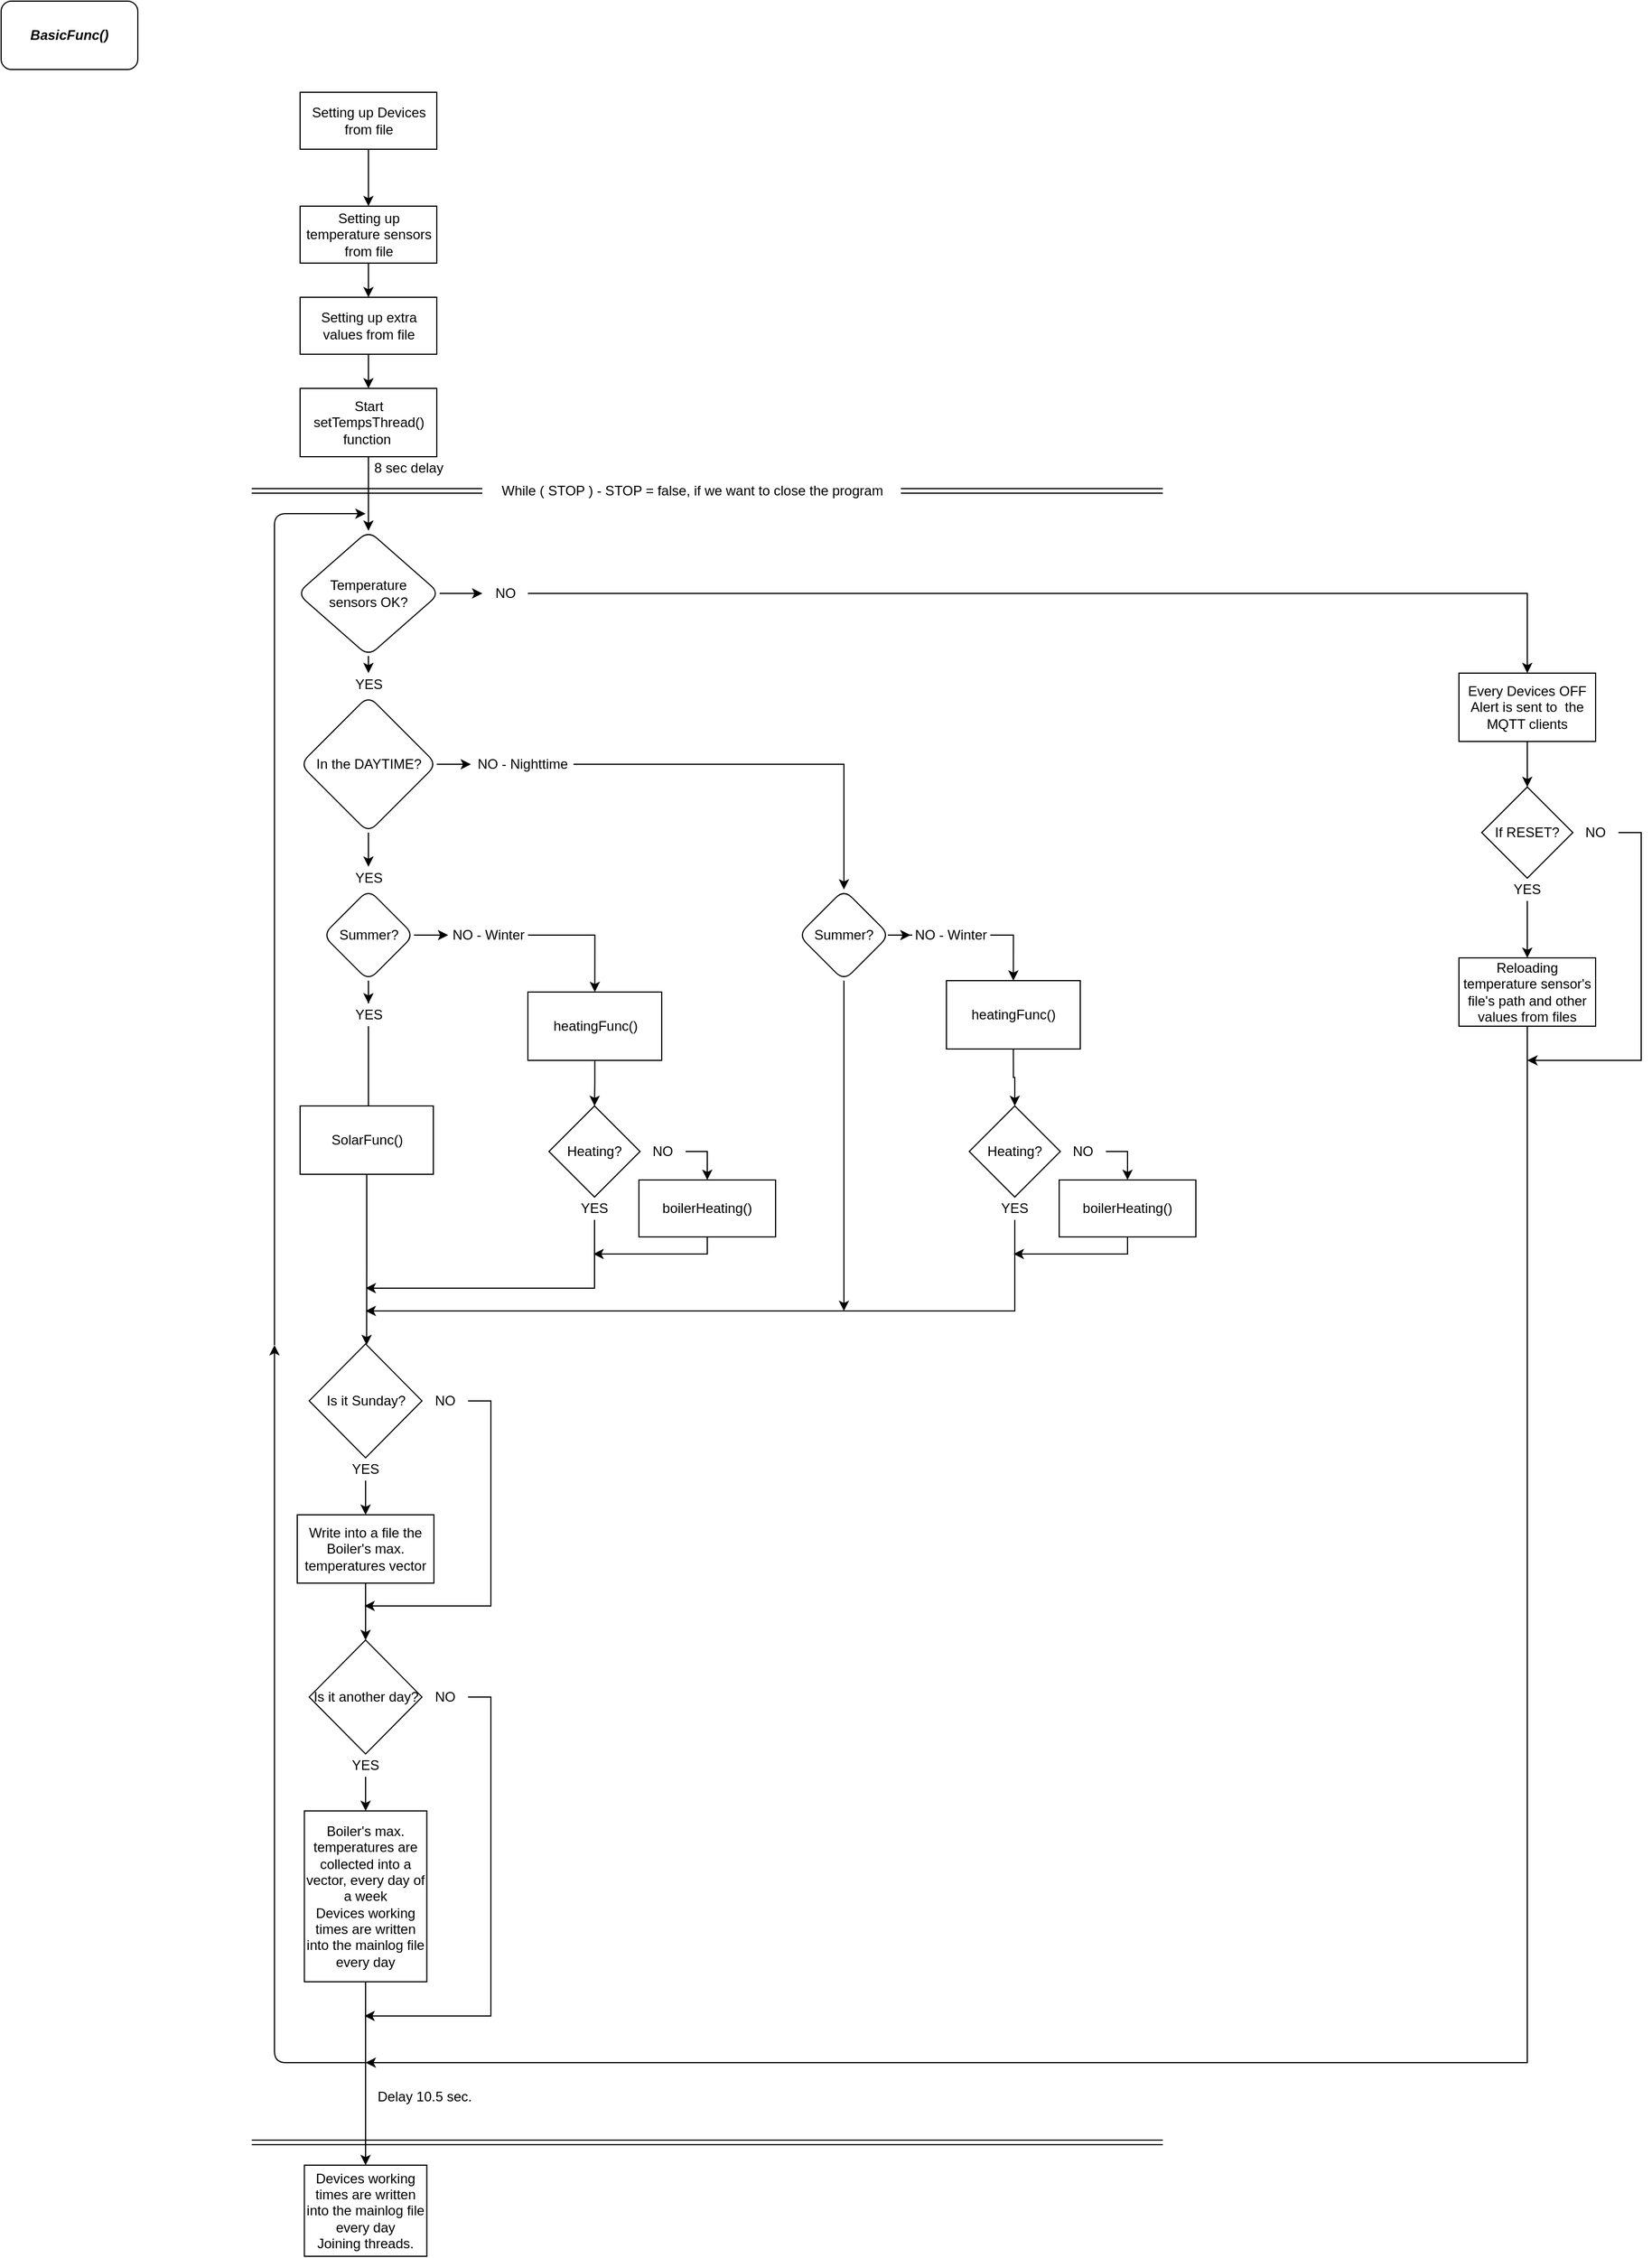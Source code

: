 <mxfile version="12.4.3" type="device" pages="1"><diagram id="6a731a19-8d31-9384-78a2-239565b7b9f0" name="Page-1"><mxGraphModel dx="3413" dy="1617" grid="1" gridSize="10" guides="1" tooltips="1" connect="1" arrows="1" fold="1" page="1" pageScale="1" pageWidth="1654" pageHeight="2336" background="#ffffff" math="0" shadow="0"><root><mxCell id="0"/><mxCell id="1" parent="0"/><mxCell id="8BTxaCvQtzX8EKgqzbPY-55" value="BasicFunc()" style="rounded=1;whiteSpace=wrap;html=1;fontStyle=3" parent="1" vertex="1"><mxGeometry width="120" height="60" as="geometry"/></mxCell><mxCell id="8BTxaCvQtzX8EKgqzbPY-60" style="edgeStyle=orthogonalEdgeStyle;rounded=0;orthogonalLoop=1;jettySize=auto;html=1;exitX=0.5;exitY=1;exitDx=0;exitDy=0;" parent="1" source="8BTxaCvQtzX8EKgqzbPY-56" edge="1"><mxGeometry relative="1" as="geometry"><mxPoint x="322.5" y="180" as="targetPoint"/></mxGeometry></mxCell><mxCell id="8BTxaCvQtzX8EKgqzbPY-56" value="Setting up Devices from file" style="rounded=0;whiteSpace=wrap;html=1;" parent="1" vertex="1"><mxGeometry x="262.5" y="80" width="120" height="50" as="geometry"/></mxCell><mxCell id="8BTxaCvQtzX8EKgqzbPY-62" style="edgeStyle=orthogonalEdgeStyle;rounded=0;orthogonalLoop=1;jettySize=auto;html=1;" parent="1" source="8BTxaCvQtzX8EKgqzbPY-61" edge="1"><mxGeometry relative="1" as="geometry"><mxPoint x="322.5" y="260" as="targetPoint"/></mxGeometry></mxCell><mxCell id="8BTxaCvQtzX8EKgqzbPY-61" value="Setting up temperature sensors from file" style="rounded=0;whiteSpace=wrap;html=1;" parent="1" vertex="1"><mxGeometry x="262.5" y="180" width="120" height="50" as="geometry"/></mxCell><mxCell id="8BTxaCvQtzX8EKgqzbPY-64" style="edgeStyle=orthogonalEdgeStyle;rounded=0;orthogonalLoop=1;jettySize=auto;html=1;" parent="1" source="8BTxaCvQtzX8EKgqzbPY-63" edge="1"><mxGeometry relative="1" as="geometry"><mxPoint x="322.5" y="340" as="targetPoint"/></mxGeometry></mxCell><mxCell id="8BTxaCvQtzX8EKgqzbPY-63" value="Setting up extra values from file" style="rounded=0;whiteSpace=wrap;html=1;" parent="1" vertex="1"><mxGeometry x="262.5" y="260" width="120" height="50" as="geometry"/></mxCell><mxCell id="8BTxaCvQtzX8EKgqzbPY-69" style="edgeStyle=orthogonalEdgeStyle;rounded=0;orthogonalLoop=1;jettySize=auto;html=1;entryX=0.5;entryY=0;entryDx=0;entryDy=0;" parent="1" source="8BTxaCvQtzX8EKgqzbPY-65" target="8BTxaCvQtzX8EKgqzbPY-83" edge="1"><mxGeometry relative="1" as="geometry"><mxPoint x="322.5" y="540" as="targetPoint"/></mxGeometry></mxCell><mxCell id="8BTxaCvQtzX8EKgqzbPY-65" value="Start setTempsThread() function&amp;nbsp;" style="rounded=0;whiteSpace=wrap;html=1;" parent="1" vertex="1"><mxGeometry x="262.5" y="340" width="120" height="60" as="geometry"/></mxCell><mxCell id="8BTxaCvQtzX8EKgqzbPY-68" value="8 sec delay" style="text;html=1;strokeColor=none;fillColor=none;align=center;verticalAlign=middle;whiteSpace=wrap;rounded=0;" parent="1" vertex="1"><mxGeometry x="322.5" y="400" width="70" height="20" as="geometry"/></mxCell><mxCell id="8BTxaCvQtzX8EKgqzbPY-71" value="" style="shape=link;html=1;" parent="1" source="8BTxaCvQtzX8EKgqzbPY-70" edge="1"><mxGeometry width="50" height="50" relative="1" as="geometry"><mxPoint x="260" y="430" as="sourcePoint"/><mxPoint x="1020" y="430" as="targetPoint"/></mxGeometry></mxCell><mxCell id="8BTxaCvQtzX8EKgqzbPY-97" style="edgeStyle=orthogonalEdgeStyle;rounded=0;orthogonalLoop=1;jettySize=auto;html=1;" parent="1" source="8BTxaCvQtzX8EKgqzbPY-76" target="8BTxaCvQtzX8EKgqzbPY-96" edge="1"><mxGeometry relative="1" as="geometry"/></mxCell><mxCell id="8BTxaCvQtzX8EKgqzbPY-102" value="" style="edgeStyle=orthogonalEdgeStyle;rounded=0;orthogonalLoop=1;jettySize=auto;html=1;" parent="1" source="8BTxaCvQtzX8EKgqzbPY-76" target="8BTxaCvQtzX8EKgqzbPY-103" edge="1"><mxGeometry relative="1" as="geometry"><mxPoint x="322.5" y="770" as="targetPoint"/></mxGeometry></mxCell><mxCell id="8BTxaCvQtzX8EKgqzbPY-76" value="In the DAYTIME?" style="rhombus;whiteSpace=wrap;html=1;rounded=1;" parent="1" vertex="1"><mxGeometry x="262.5" y="610" width="120" height="120" as="geometry"/></mxCell><mxCell id="8BTxaCvQtzX8EKgqzbPY-91" value="" style="edgeStyle=orthogonalEdgeStyle;rounded=0;orthogonalLoop=1;jettySize=auto;html=1;" parent="1" source="8BTxaCvQtzX8EKgqzbPY-83" target="8BTxaCvQtzX8EKgqzbPY-90" edge="1"><mxGeometry relative="1" as="geometry"/></mxCell><mxCell id="8BTxaCvQtzX8EKgqzbPY-119" style="edgeStyle=orthogonalEdgeStyle;rounded=0;orthogonalLoop=1;jettySize=auto;html=1;exitX=0.5;exitY=1;exitDx=0;exitDy=0;entryX=0.5;entryY=0;entryDx=0;entryDy=0;" parent="1" source="8BTxaCvQtzX8EKgqzbPY-83" target="8BTxaCvQtzX8EKgqzbPY-92" edge="1"><mxGeometry relative="1" as="geometry"/></mxCell><mxCell id="8BTxaCvQtzX8EKgqzbPY-83" value="Temperature &lt;br&gt;sensors OK?" style="rhombus;whiteSpace=wrap;html=1;rounded=1;" parent="1" vertex="1"><mxGeometry x="260" y="465" width="125" height="110" as="geometry"/></mxCell><mxCell id="aTkyP3sT8m5gsW6mdC6S-66" style="edgeStyle=orthogonalEdgeStyle;rounded=0;orthogonalLoop=1;jettySize=auto;html=1;exitX=1;exitY=0.5;exitDx=0;exitDy=0;entryX=0.5;entryY=0;entryDx=0;entryDy=0;" edge="1" parent="1" source="8BTxaCvQtzX8EKgqzbPY-90" target="aTkyP3sT8m5gsW6mdC6S-67"><mxGeometry relative="1" as="geometry"><mxPoint x="1340" y="580" as="targetPoint"/></mxGeometry></mxCell><mxCell id="8BTxaCvQtzX8EKgqzbPY-90" value="NO" style="text;html=1;strokeColor=none;fillColor=none;align=center;verticalAlign=middle;whiteSpace=wrap;rounded=0;" parent="1" vertex="1"><mxGeometry x="422.5" y="510" width="40" height="20" as="geometry"/></mxCell><mxCell id="8BTxaCvQtzX8EKgqzbPY-92" value="YES" style="text;html=1;strokeColor=none;fillColor=none;align=center;verticalAlign=middle;whiteSpace=wrap;rounded=0;" parent="1" vertex="1"><mxGeometry x="302.5" y="590" width="40" height="20" as="geometry"/></mxCell><mxCell id="8BTxaCvQtzX8EKgqzbPY-100" style="edgeStyle=orthogonalEdgeStyle;rounded=0;orthogonalLoop=1;jettySize=auto;html=1;entryX=0.5;entryY=0;entryDx=0;entryDy=0;" parent="1" source="8BTxaCvQtzX8EKgqzbPY-96" edge="1" target="aTkyP3sT8m5gsW6mdC6S-10"><mxGeometry relative="1" as="geometry"><mxPoint x="800" y="1050" as="targetPoint"/><Array as="points"><mxPoint x="740" y="670"/></Array></mxGeometry></mxCell><mxCell id="8BTxaCvQtzX8EKgqzbPY-96" value="NO - Nighttime" style="text;html=1;strokeColor=none;fillColor=none;align=center;verticalAlign=middle;whiteSpace=wrap;rounded=0;" parent="1" vertex="1"><mxGeometry x="412.5" y="660" width="90" height="20" as="geometry"/></mxCell><mxCell id="8BTxaCvQtzX8EKgqzbPY-103" value="YES" style="text;html=1;strokeColor=none;fillColor=none;align=center;verticalAlign=middle;whiteSpace=wrap;rounded=0;" parent="1" vertex="1"><mxGeometry x="302.5" y="760" width="40" height="20" as="geometry"/></mxCell><mxCell id="8BTxaCvQtzX8EKgqzbPY-108" style="edgeStyle=orthogonalEdgeStyle;rounded=0;orthogonalLoop=1;jettySize=auto;html=1;" parent="1" source="8BTxaCvQtzX8EKgqzbPY-107" target="8BTxaCvQtzX8EKgqzbPY-109" edge="1"><mxGeometry relative="1" as="geometry"><mxPoint x="402.5" y="780" as="targetPoint"/></mxGeometry></mxCell><mxCell id="8BTxaCvQtzX8EKgqzbPY-110" style="edgeStyle=orthogonalEdgeStyle;rounded=0;orthogonalLoop=1;jettySize=auto;html=1;" parent="1" source="8BTxaCvQtzX8EKgqzbPY-107" target="8BTxaCvQtzX8EKgqzbPY-111" edge="1"><mxGeometry relative="1" as="geometry"><mxPoint x="322.5" y="840" as="targetPoint"/></mxGeometry></mxCell><mxCell id="8BTxaCvQtzX8EKgqzbPY-107" value="Summer?" style="rhombus;whiteSpace=wrap;html=1;rounded=1;" parent="1" vertex="1"><mxGeometry x="282.5" y="780" width="80" height="80" as="geometry"/></mxCell><mxCell id="aTkyP3sT8m5gsW6mdC6S-7" value="" style="edgeStyle=orthogonalEdgeStyle;rounded=0;orthogonalLoop=1;jettySize=auto;html=1;entryX=0.5;entryY=0;entryDx=0;entryDy=0;exitX=1;exitY=0.5;exitDx=0;exitDy=0;" edge="1" parent="1" source="8BTxaCvQtzX8EKgqzbPY-109" target="aTkyP3sT8m5gsW6mdC6S-5"><mxGeometry relative="1" as="geometry"><mxPoint x="542.5" y="820" as="targetPoint"/></mxGeometry></mxCell><mxCell id="8BTxaCvQtzX8EKgqzbPY-109" value="NO - Winter" style="text;html=1;strokeColor=none;fillColor=none;align=center;verticalAlign=middle;whiteSpace=wrap;rounded=0;" parent="1" vertex="1"><mxGeometry x="392.5" y="810" width="70" height="20" as="geometry"/></mxCell><mxCell id="aTkyP3sT8m5gsW6mdC6S-2" value="" style="edgeStyle=orthogonalEdgeStyle;rounded=0;orthogonalLoop=1;jettySize=auto;html=1;" edge="1" parent="1" source="8BTxaCvQtzX8EKgqzbPY-111"><mxGeometry relative="1" as="geometry"><mxPoint x="322.5" y="981" as="targetPoint"/></mxGeometry></mxCell><mxCell id="8BTxaCvQtzX8EKgqzbPY-111" value="YES" style="text;html=1;strokeColor=none;fillColor=none;align=center;verticalAlign=middle;whiteSpace=wrap;rounded=0;" parent="1" vertex="1"><mxGeometry x="302.5" y="880" width="40" height="20" as="geometry"/></mxCell><mxCell id="8BTxaCvQtzX8EKgqzbPY-70" value="While ( STOP ) - STOP = false, if we want to close the program" style="text;html=1;strokeColor=none;fillColor=none;align=center;verticalAlign=middle;whiteSpace=wrap;rounded=0;" parent="1" vertex="1"><mxGeometry x="422.5" y="420" width="367.5" height="20" as="geometry"/></mxCell><mxCell id="8BTxaCvQtzX8EKgqzbPY-120" value="" style="shape=link;html=1;" parent="1" target="8BTxaCvQtzX8EKgqzbPY-70" edge="1"><mxGeometry width="50" height="50" relative="1" as="geometry"><mxPoint x="220" y="430" as="sourcePoint"/><mxPoint x="940" y="430" as="targetPoint"/></mxGeometry></mxCell><mxCell id="aTkyP3sT8m5gsW6mdC6S-65" style="edgeStyle=orthogonalEdgeStyle;rounded=0;orthogonalLoop=1;jettySize=auto;html=1;exitX=0.5;exitY=1;exitDx=0;exitDy=0;" edge="1" parent="1" source="aTkyP3sT8m5gsW6mdC6S-3"><mxGeometry relative="1" as="geometry"><mxPoint x="320.882" y="1180" as="targetPoint"/></mxGeometry></mxCell><mxCell id="aTkyP3sT8m5gsW6mdC6S-3" value="SolarFunc()" style="rounded=0;whiteSpace=wrap;html=1;" vertex="1" parent="1"><mxGeometry x="262.5" y="970" width="117" height="60" as="geometry"/></mxCell><mxCell id="aTkyP3sT8m5gsW6mdC6S-19" value="" style="edgeStyle=orthogonalEdgeStyle;rounded=0;orthogonalLoop=1;jettySize=auto;html=1;entryX=0.5;entryY=0;entryDx=0;entryDy=0;" edge="1" parent="1" source="aTkyP3sT8m5gsW6mdC6S-5" target="aTkyP3sT8m5gsW6mdC6S-20"><mxGeometry relative="1" as="geometry"><mxPoint x="521.25" y="990" as="targetPoint"/></mxGeometry></mxCell><mxCell id="aTkyP3sT8m5gsW6mdC6S-5" value="heatingFunc()" style="rounded=0;whiteSpace=wrap;html=1;" vertex="1" parent="1"><mxGeometry x="462.5" y="870" width="117.5" height="60" as="geometry"/></mxCell><mxCell id="aTkyP3sT8m5gsW6mdC6S-8" style="edgeStyle=orthogonalEdgeStyle;rounded=0;orthogonalLoop=1;jettySize=auto;html=1;" edge="1" parent="1" source="aTkyP3sT8m5gsW6mdC6S-10" target="aTkyP3sT8m5gsW6mdC6S-12"><mxGeometry relative="1" as="geometry"><mxPoint x="960" y="780" as="targetPoint"/></mxGeometry></mxCell><mxCell id="aTkyP3sT8m5gsW6mdC6S-42" style="edgeStyle=orthogonalEdgeStyle;rounded=0;orthogonalLoop=1;jettySize=auto;html=1;exitX=0.5;exitY=1;exitDx=0;exitDy=0;" edge="1" parent="1" source="aTkyP3sT8m5gsW6mdC6S-10"><mxGeometry relative="1" as="geometry"><mxPoint x="740" y="1150" as="targetPoint"/></mxGeometry></mxCell><mxCell id="aTkyP3sT8m5gsW6mdC6S-10" value="Summer?" style="rhombus;whiteSpace=wrap;html=1;rounded=1;" vertex="1" parent="1"><mxGeometry x="700" y="780" width="80" height="80" as="geometry"/></mxCell><mxCell id="aTkyP3sT8m5gsW6mdC6S-11" value="" style="edgeStyle=orthogonalEdgeStyle;rounded=0;orthogonalLoop=1;jettySize=auto;html=1;entryX=0.5;entryY=0;entryDx=0;entryDy=0;exitX=1;exitY=0.5;exitDx=0;exitDy=0;" edge="1" parent="1" source="aTkyP3sT8m5gsW6mdC6S-12" target="aTkyP3sT8m5gsW6mdC6S-16"><mxGeometry relative="1" as="geometry"><mxPoint x="948.5" y="820" as="targetPoint"/></mxGeometry></mxCell><mxCell id="aTkyP3sT8m5gsW6mdC6S-12" value="NO - Winter" style="text;html=1;strokeColor=none;fillColor=none;align=center;verticalAlign=middle;whiteSpace=wrap;rounded=0;" vertex="1" parent="1"><mxGeometry x="798.5" y="810" width="70" height="20" as="geometry"/></mxCell><mxCell id="aTkyP3sT8m5gsW6mdC6S-39" style="edgeStyle=orthogonalEdgeStyle;rounded=0;orthogonalLoop=1;jettySize=auto;html=1;exitX=0.5;exitY=1;exitDx=0;exitDy=0;entryX=0.5;entryY=0;entryDx=0;entryDy=0;" edge="1" parent="1" source="aTkyP3sT8m5gsW6mdC6S-16" target="aTkyP3sT8m5gsW6mdC6S-32"><mxGeometry relative="1" as="geometry"/></mxCell><mxCell id="aTkyP3sT8m5gsW6mdC6S-16" value="heatingFunc()" style="rounded=0;whiteSpace=wrap;html=1;" vertex="1" parent="1"><mxGeometry x="830" y="860" width="117.5" height="60" as="geometry"/></mxCell><mxCell id="aTkyP3sT8m5gsW6mdC6S-20" value="Heating?" style="rhombus;whiteSpace=wrap;html=1;" vertex="1" parent="1"><mxGeometry x="481" y="970" width="80" height="80" as="geometry"/></mxCell><mxCell id="aTkyP3sT8m5gsW6mdC6S-24" style="edgeStyle=orthogonalEdgeStyle;rounded=0;orthogonalLoop=1;jettySize=auto;html=1;exitX=0.5;exitY=1;exitDx=0;exitDy=0;" edge="1" parent="1" source="aTkyP3sT8m5gsW6mdC6S-21"><mxGeometry relative="1" as="geometry"><mxPoint x="320" y="1130" as="targetPoint"/><Array as="points"><mxPoint x="521" y="1130"/><mxPoint x="320" y="1130"/></Array></mxGeometry></mxCell><mxCell id="aTkyP3sT8m5gsW6mdC6S-21" value="YES" style="text;html=1;strokeColor=none;fillColor=none;align=center;verticalAlign=middle;whiteSpace=wrap;rounded=0;" vertex="1" parent="1"><mxGeometry x="501" y="1050" width="40" height="20" as="geometry"/></mxCell><mxCell id="aTkyP3sT8m5gsW6mdC6S-23" style="edgeStyle=orthogonalEdgeStyle;rounded=0;orthogonalLoop=1;jettySize=auto;html=1;exitX=1;exitY=0.5;exitDx=0;exitDy=0;entryX=0.5;entryY=0;entryDx=0;entryDy=0;" edge="1" parent="1" source="aTkyP3sT8m5gsW6mdC6S-22" target="aTkyP3sT8m5gsW6mdC6S-25"><mxGeometry relative="1" as="geometry"><mxPoint x="620" y="1150" as="targetPoint"/></mxGeometry></mxCell><mxCell id="aTkyP3sT8m5gsW6mdC6S-22" value="NO" style="text;html=1;strokeColor=none;fillColor=none;align=center;verticalAlign=middle;whiteSpace=wrap;rounded=0;" vertex="1" parent="1"><mxGeometry x="561" y="1000" width="40" height="20" as="geometry"/></mxCell><mxCell id="aTkyP3sT8m5gsW6mdC6S-31" style="edgeStyle=orthogonalEdgeStyle;rounded=0;orthogonalLoop=1;jettySize=auto;html=1;exitX=0.5;exitY=1;exitDx=0;exitDy=0;" edge="1" parent="1" source="aTkyP3sT8m5gsW6mdC6S-25"><mxGeometry relative="1" as="geometry"><mxPoint x="520" y="1100" as="targetPoint"/><Array as="points"><mxPoint x="620" y="1100"/><mxPoint x="520" y="1100"/></Array></mxGeometry></mxCell><mxCell id="aTkyP3sT8m5gsW6mdC6S-25" value="boilerHeating()" style="rounded=0;whiteSpace=wrap;html=1;" vertex="1" parent="1"><mxGeometry x="560" y="1035" width="120" height="50" as="geometry"/></mxCell><mxCell id="aTkyP3sT8m5gsW6mdC6S-32" value="Heating?" style="rhombus;whiteSpace=wrap;html=1;" vertex="1" parent="1"><mxGeometry x="850" y="970" width="80" height="80" as="geometry"/></mxCell><mxCell id="aTkyP3sT8m5gsW6mdC6S-33" style="edgeStyle=orthogonalEdgeStyle;rounded=0;orthogonalLoop=1;jettySize=auto;html=1;exitX=0.5;exitY=1;exitDx=0;exitDy=0;" edge="1" parent="1" source="aTkyP3sT8m5gsW6mdC6S-34"><mxGeometry relative="1" as="geometry"><mxPoint x="320" y="1150" as="targetPoint"/><Array as="points"><mxPoint x="890" y="1150"/></Array></mxGeometry></mxCell><mxCell id="aTkyP3sT8m5gsW6mdC6S-34" value="YES" style="text;html=1;strokeColor=none;fillColor=none;align=center;verticalAlign=middle;whiteSpace=wrap;rounded=0;" vertex="1" parent="1"><mxGeometry x="870" y="1050" width="40" height="20" as="geometry"/></mxCell><mxCell id="aTkyP3sT8m5gsW6mdC6S-35" style="edgeStyle=orthogonalEdgeStyle;rounded=0;orthogonalLoop=1;jettySize=auto;html=1;exitX=1;exitY=0.5;exitDx=0;exitDy=0;entryX=0.5;entryY=0;entryDx=0;entryDy=0;" edge="1" parent="1" source="aTkyP3sT8m5gsW6mdC6S-36" target="aTkyP3sT8m5gsW6mdC6S-38"><mxGeometry relative="1" as="geometry"><mxPoint x="989" y="1150" as="targetPoint"/></mxGeometry></mxCell><mxCell id="aTkyP3sT8m5gsW6mdC6S-36" value="NO" style="text;html=1;strokeColor=none;fillColor=none;align=center;verticalAlign=middle;whiteSpace=wrap;rounded=0;" vertex="1" parent="1"><mxGeometry x="930" y="1000" width="40" height="20" as="geometry"/></mxCell><mxCell id="aTkyP3sT8m5gsW6mdC6S-37" style="edgeStyle=orthogonalEdgeStyle;rounded=0;orthogonalLoop=1;jettySize=auto;html=1;exitX=0.5;exitY=1;exitDx=0;exitDy=0;" edge="1" parent="1" source="aTkyP3sT8m5gsW6mdC6S-38"><mxGeometry relative="1" as="geometry"><mxPoint x="889" y="1100" as="targetPoint"/><Array as="points"><mxPoint x="989" y="1100"/><mxPoint x="889" y="1100"/></Array></mxGeometry></mxCell><mxCell id="aTkyP3sT8m5gsW6mdC6S-38" value="boilerHeating()" style="rounded=0;whiteSpace=wrap;html=1;" vertex="1" parent="1"><mxGeometry x="929" y="1035" width="120" height="50" as="geometry"/></mxCell><mxCell id="aTkyP3sT8m5gsW6mdC6S-43" value="Is it Sunday?" style="rhombus;whiteSpace=wrap;html=1;" vertex="1" parent="1"><mxGeometry x="270.5" y="1178.96" width="99" height="100" as="geometry"/></mxCell><mxCell id="aTkyP3sT8m5gsW6mdC6S-46" style="edgeStyle=orthogonalEdgeStyle;rounded=0;orthogonalLoop=1;jettySize=auto;html=1;exitX=1;exitY=0.5;exitDx=0;exitDy=0;" edge="1" parent="1" source="aTkyP3sT8m5gsW6mdC6S-44"><mxGeometry relative="1" as="geometry"><mxPoint x="319" y="1408.96" as="targetPoint"/><Array as="points"><mxPoint x="430" y="1228.96"/><mxPoint x="430" y="1408.96"/></Array></mxGeometry></mxCell><mxCell id="aTkyP3sT8m5gsW6mdC6S-44" value="NO" style="text;html=1;strokeColor=none;fillColor=none;align=center;verticalAlign=middle;whiteSpace=wrap;rounded=0;" vertex="1" parent="1"><mxGeometry x="370" y="1218.96" width="40" height="20" as="geometry"/></mxCell><mxCell id="aTkyP3sT8m5gsW6mdC6S-62" value="" style="edgeStyle=orthogonalEdgeStyle;rounded=0;orthogonalLoop=1;jettySize=auto;html=1;" edge="1" parent="1" source="aTkyP3sT8m5gsW6mdC6S-45" target="aTkyP3sT8m5gsW6mdC6S-48"><mxGeometry relative="1" as="geometry"/></mxCell><mxCell id="aTkyP3sT8m5gsW6mdC6S-45" value="YES" style="text;html=1;strokeColor=none;fillColor=none;align=center;verticalAlign=middle;whiteSpace=wrap;rounded=0;" vertex="1" parent="1"><mxGeometry x="300" y="1278.96" width="40" height="20" as="geometry"/></mxCell><mxCell id="aTkyP3sT8m5gsW6mdC6S-63" value="" style="edgeStyle=orthogonalEdgeStyle;rounded=0;orthogonalLoop=1;jettySize=auto;html=1;" edge="1" parent="1" source="aTkyP3sT8m5gsW6mdC6S-48" target="aTkyP3sT8m5gsW6mdC6S-52"><mxGeometry relative="1" as="geometry"/></mxCell><mxCell id="aTkyP3sT8m5gsW6mdC6S-48" value="Write into a file the Boiler's max. temperatures vector" style="rounded=0;whiteSpace=wrap;html=1;" vertex="1" parent="1"><mxGeometry x="260" y="1328.96" width="120" height="60" as="geometry"/></mxCell><mxCell id="aTkyP3sT8m5gsW6mdC6S-52" value="Is it another day?" style="rhombus;whiteSpace=wrap;html=1;" vertex="1" parent="1"><mxGeometry x="270.5" y="1438.96" width="99" height="100" as="geometry"/></mxCell><mxCell id="aTkyP3sT8m5gsW6mdC6S-53" style="edgeStyle=orthogonalEdgeStyle;rounded=0;orthogonalLoop=1;jettySize=auto;html=1;exitX=1;exitY=0.5;exitDx=0;exitDy=0;" edge="1" parent="1" source="aTkyP3sT8m5gsW6mdC6S-54"><mxGeometry relative="1" as="geometry"><mxPoint x="319" y="1768.96" as="targetPoint"/><Array as="points"><mxPoint x="430" y="1488.96"/><mxPoint x="430" y="1768.96"/></Array></mxGeometry></mxCell><mxCell id="aTkyP3sT8m5gsW6mdC6S-54" value="NO" style="text;html=1;strokeColor=none;fillColor=none;align=center;verticalAlign=middle;whiteSpace=wrap;rounded=0;" vertex="1" parent="1"><mxGeometry x="370" y="1478.96" width="40" height="20" as="geometry"/></mxCell><mxCell id="aTkyP3sT8m5gsW6mdC6S-64" value="" style="edgeStyle=orthogonalEdgeStyle;rounded=0;orthogonalLoop=1;jettySize=auto;html=1;" edge="1" parent="1" source="aTkyP3sT8m5gsW6mdC6S-56" target="aTkyP3sT8m5gsW6mdC6S-59"><mxGeometry relative="1" as="geometry"/></mxCell><mxCell id="aTkyP3sT8m5gsW6mdC6S-56" value="YES" style="text;html=1;strokeColor=none;fillColor=none;align=center;verticalAlign=middle;whiteSpace=wrap;rounded=0;" vertex="1" parent="1"><mxGeometry x="300" y="1538.96" width="40" height="20" as="geometry"/></mxCell><mxCell id="aTkyP3sT8m5gsW6mdC6S-83" style="edgeStyle=orthogonalEdgeStyle;rounded=0;orthogonalLoop=1;jettySize=auto;html=1;exitX=0.5;exitY=1;exitDx=0;exitDy=0;" edge="1" parent="1" source="aTkyP3sT8m5gsW6mdC6S-59"><mxGeometry relative="1" as="geometry"><mxPoint x="320" y="1900" as="targetPoint"/></mxGeometry></mxCell><mxCell id="aTkyP3sT8m5gsW6mdC6S-59" value="Boiler's max. temperatures are collected into a vector, every day of a week&lt;br&gt;Devices working times are written into the mainlog file every day" style="rounded=0;whiteSpace=wrap;html=1;" vertex="1" parent="1"><mxGeometry x="266.25" y="1588.96" width="107.5" height="150" as="geometry"/></mxCell><mxCell id="aTkyP3sT8m5gsW6mdC6S-72" value="" style="edgeStyle=orthogonalEdgeStyle;rounded=0;orthogonalLoop=1;jettySize=auto;html=1;" edge="1" parent="1" source="aTkyP3sT8m5gsW6mdC6S-67" target="aTkyP3sT8m5gsW6mdC6S-71"><mxGeometry relative="1" as="geometry"/></mxCell><mxCell id="aTkyP3sT8m5gsW6mdC6S-67" value="Every Devices OFF&lt;br&gt;Alert is sent to&amp;nbsp; the MQTT clients" style="rounded=0;whiteSpace=wrap;html=1;" vertex="1" parent="1"><mxGeometry x="1280" y="590" width="120" height="60" as="geometry"/></mxCell><mxCell id="aTkyP3sT8m5gsW6mdC6S-71" value="If RESET?" style="rhombus;whiteSpace=wrap;html=1;" vertex="1" parent="1"><mxGeometry x="1300" y="690" width="80" height="80" as="geometry"/></mxCell><mxCell id="aTkyP3sT8m5gsW6mdC6S-82" style="edgeStyle=orthogonalEdgeStyle;rounded=0;orthogonalLoop=1;jettySize=auto;html=1;exitX=1;exitY=0.5;exitDx=0;exitDy=0;" edge="1" parent="1" source="aTkyP3sT8m5gsW6mdC6S-74"><mxGeometry relative="1" as="geometry"><mxPoint x="1340" y="930" as="targetPoint"/><Array as="points"><mxPoint x="1440" y="730"/><mxPoint x="1440" y="930"/></Array></mxGeometry></mxCell><mxCell id="aTkyP3sT8m5gsW6mdC6S-74" value="NO" style="text;html=1;strokeColor=none;fillColor=none;align=center;verticalAlign=middle;whiteSpace=wrap;rounded=0;" vertex="1" parent="1"><mxGeometry x="1380" y="720" width="40" height="20" as="geometry"/></mxCell><mxCell id="aTkyP3sT8m5gsW6mdC6S-79" value="" style="edgeStyle=orthogonalEdgeStyle;rounded=0;orthogonalLoop=1;jettySize=auto;html=1;" edge="1" parent="1" source="aTkyP3sT8m5gsW6mdC6S-77"><mxGeometry relative="1" as="geometry"><mxPoint x="1340" y="840" as="targetPoint"/></mxGeometry></mxCell><mxCell id="aTkyP3sT8m5gsW6mdC6S-77" value="YES" style="text;html=1;strokeColor=none;fillColor=none;align=center;verticalAlign=middle;whiteSpace=wrap;rounded=0;" vertex="1" parent="1"><mxGeometry x="1320" y="770" width="40" height="20" as="geometry"/></mxCell><mxCell id="aTkyP3sT8m5gsW6mdC6S-81" style="edgeStyle=orthogonalEdgeStyle;rounded=0;orthogonalLoop=1;jettySize=auto;html=1;exitX=0.5;exitY=1;exitDx=0;exitDy=0;" edge="1" parent="1" source="aTkyP3sT8m5gsW6mdC6S-80"><mxGeometry relative="1" as="geometry"><mxPoint x="320" y="1810" as="targetPoint"/><Array as="points"><mxPoint x="1340" y="1810"/></Array></mxGeometry></mxCell><mxCell id="aTkyP3sT8m5gsW6mdC6S-80" value="Reloading temperature sensor's file's path and other values from files" style="rounded=0;whiteSpace=wrap;html=1;" vertex="1" parent="1"><mxGeometry x="1280" y="840" width="120" height="60" as="geometry"/></mxCell><mxCell id="aTkyP3sT8m5gsW6mdC6S-84" value="Delay 10.5 sec." style="text;html=1;strokeColor=none;fillColor=none;align=center;verticalAlign=middle;whiteSpace=wrap;rounded=0;" vertex="1" parent="1"><mxGeometry x="322.5" y="1830" width="97.5" height="20" as="geometry"/></mxCell><mxCell id="aTkyP3sT8m5gsW6mdC6S-85" value="" style="shape=link;html=1;" edge="1" parent="1"><mxGeometry width="50" height="50" relative="1" as="geometry"><mxPoint x="220" y="1880" as="sourcePoint"/><mxPoint x="1020" y="1880" as="targetPoint"/></mxGeometry></mxCell><mxCell id="aTkyP3sT8m5gsW6mdC6S-86" value="Devices working times are written into the mainlog file every day&lt;br&gt;Joining threads." style="rounded=0;whiteSpace=wrap;html=1;" vertex="1" parent="1"><mxGeometry x="266.25" y="1900" width="107.5" height="80" as="geometry"/></mxCell><mxCell id="aTkyP3sT8m5gsW6mdC6S-89" value="" style="endArrow=classic;html=1;" edge="1" parent="1"><mxGeometry width="50" height="50" relative="1" as="geometry"><mxPoint x="320" y="1810" as="sourcePoint"/><mxPoint x="240" y="1180" as="targetPoint"/><Array as="points"><mxPoint x="240" y="1810"/></Array></mxGeometry></mxCell><mxCell id="aTkyP3sT8m5gsW6mdC6S-90" value="" style="endArrow=classic;html=1;" edge="1" parent="1"><mxGeometry width="50" height="50" relative="1" as="geometry"><mxPoint x="240" y="1180" as="sourcePoint"/><mxPoint x="320" y="450" as="targetPoint"/><Array as="points"><mxPoint x="240" y="450"/></Array></mxGeometry></mxCell></root></mxGraphModel></diagram></mxfile>